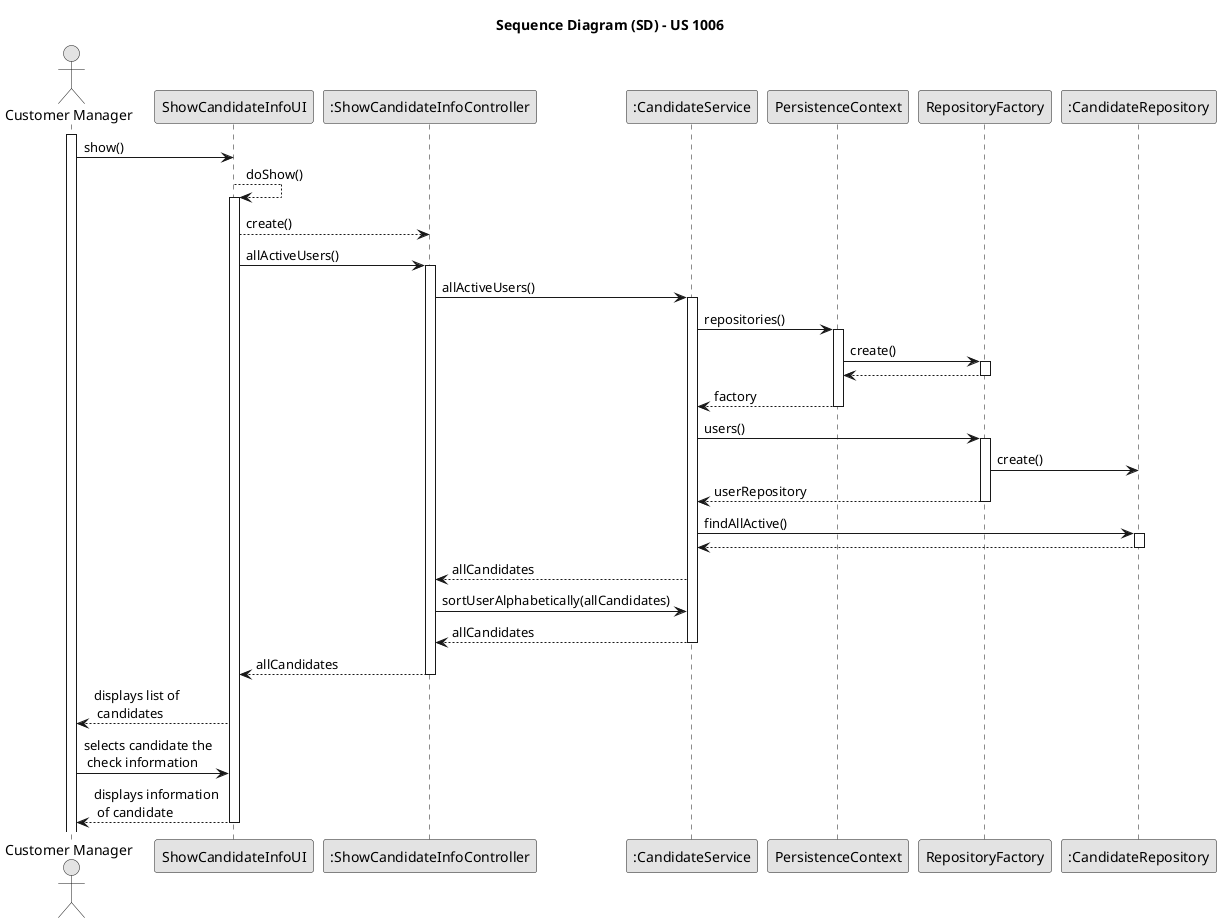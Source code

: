 @startuml
skinparam monochrome true
skinparam packageStyle rectangle
skinparam shadowing false

title Sequence Diagram (SD) - US 1006



actor "Customer Manager" as User
participant "ShowCandidateInfoUI" as UI
participant ":ShowCandidateInfoController" as Controller
participant ":CandidateService" as Service

participant "PersistenceContext" as PersistenceContext
participant "RepositoryFactory" as Rep
participant ":CandidateRepository" as CanRep

activate User

    User -> UI : show()

    UI --> UI : doShow()
    activate UI

    UI --> Controller : create()

    UI -> Controller : allActiveUsers()
    activate Controller

    Controller -> Service : allActiveUsers()
    activate Service

    Service -> PersistenceContext : repositories()
    activate PersistenceContext

    PersistenceContext -> Rep : create()
    activate Rep

    Rep --> PersistenceContext
    deactivate Rep

    PersistenceContext --> Service : factory
    deactivate PersistenceContext

    Service -> Rep : users()
    activate Rep

    Rep -> CanRep : create()

    Rep --> Service : userRepository
    deactivate Rep

    Service -> CanRep : findAllActive()
    activate CanRep

    CanRep --> Service :
    deactivate CanRep

    Service --> Controller : allCandidates

    Controller -> Service : sortUserAlphabetically(allCandidates)

    Service --> Controller : allCandidates
    deactivate Service

    Controller --> UI : allCandidates
    deactivate Controller

    UI --> User : displays list of\n candidates

    User -> UI : selects candidate the\n check information

    UI --> User : displays information\n of candidate
    deactivate UI


    deactivate Rep

@enduml